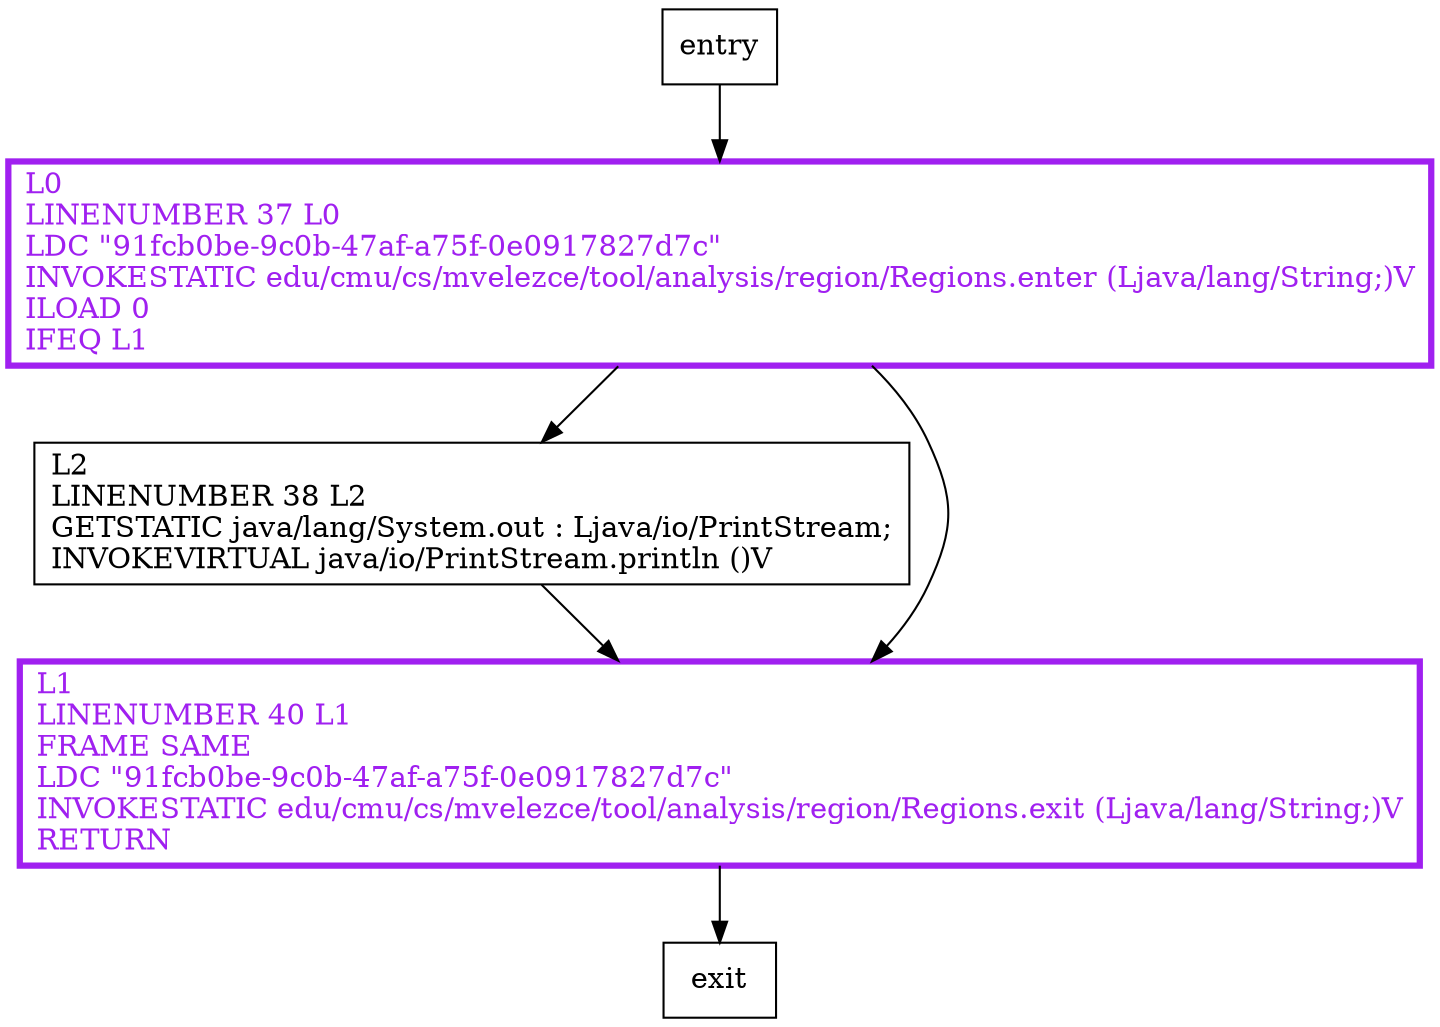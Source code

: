 digraph moo {
node [shape=record];
232208362 [label="L0\lLINENUMBER 37 L0\lLDC \"91fcb0be-9c0b-47af-a75f-0e0917827d7c\"\lINVOKESTATIC edu/cmu/cs/mvelezce/tool/analysis/region/Regions.enter (Ljava/lang/String;)V\lILOAD 0\lIFEQ L1\l"];
705258430 [label="L2\lLINENUMBER 38 L2\lGETSTATIC java/lang/System.out : Ljava/io/PrintStream;\lINVOKEVIRTUAL java/io/PrintStream.println ()V\l"];
2076356118 [label="L1\lLINENUMBER 40 L1\lFRAME SAME\lLDC \"91fcb0be-9c0b-47af-a75f-0e0917827d7c\"\lINVOKESTATIC edu/cmu/cs/mvelezce/tool/analysis/region/Regions.exit (Ljava/lang/String;)V\lRETURN\l"];
entry;
exit;
entry -> 232208362;
232208362 -> 705258430;
232208362 -> 2076356118;
705258430 -> 2076356118;
2076356118 -> exit;
232208362[fontcolor="purple", penwidth=3, color="purple"];
2076356118[fontcolor="purple", penwidth=3, color="purple"];
}
